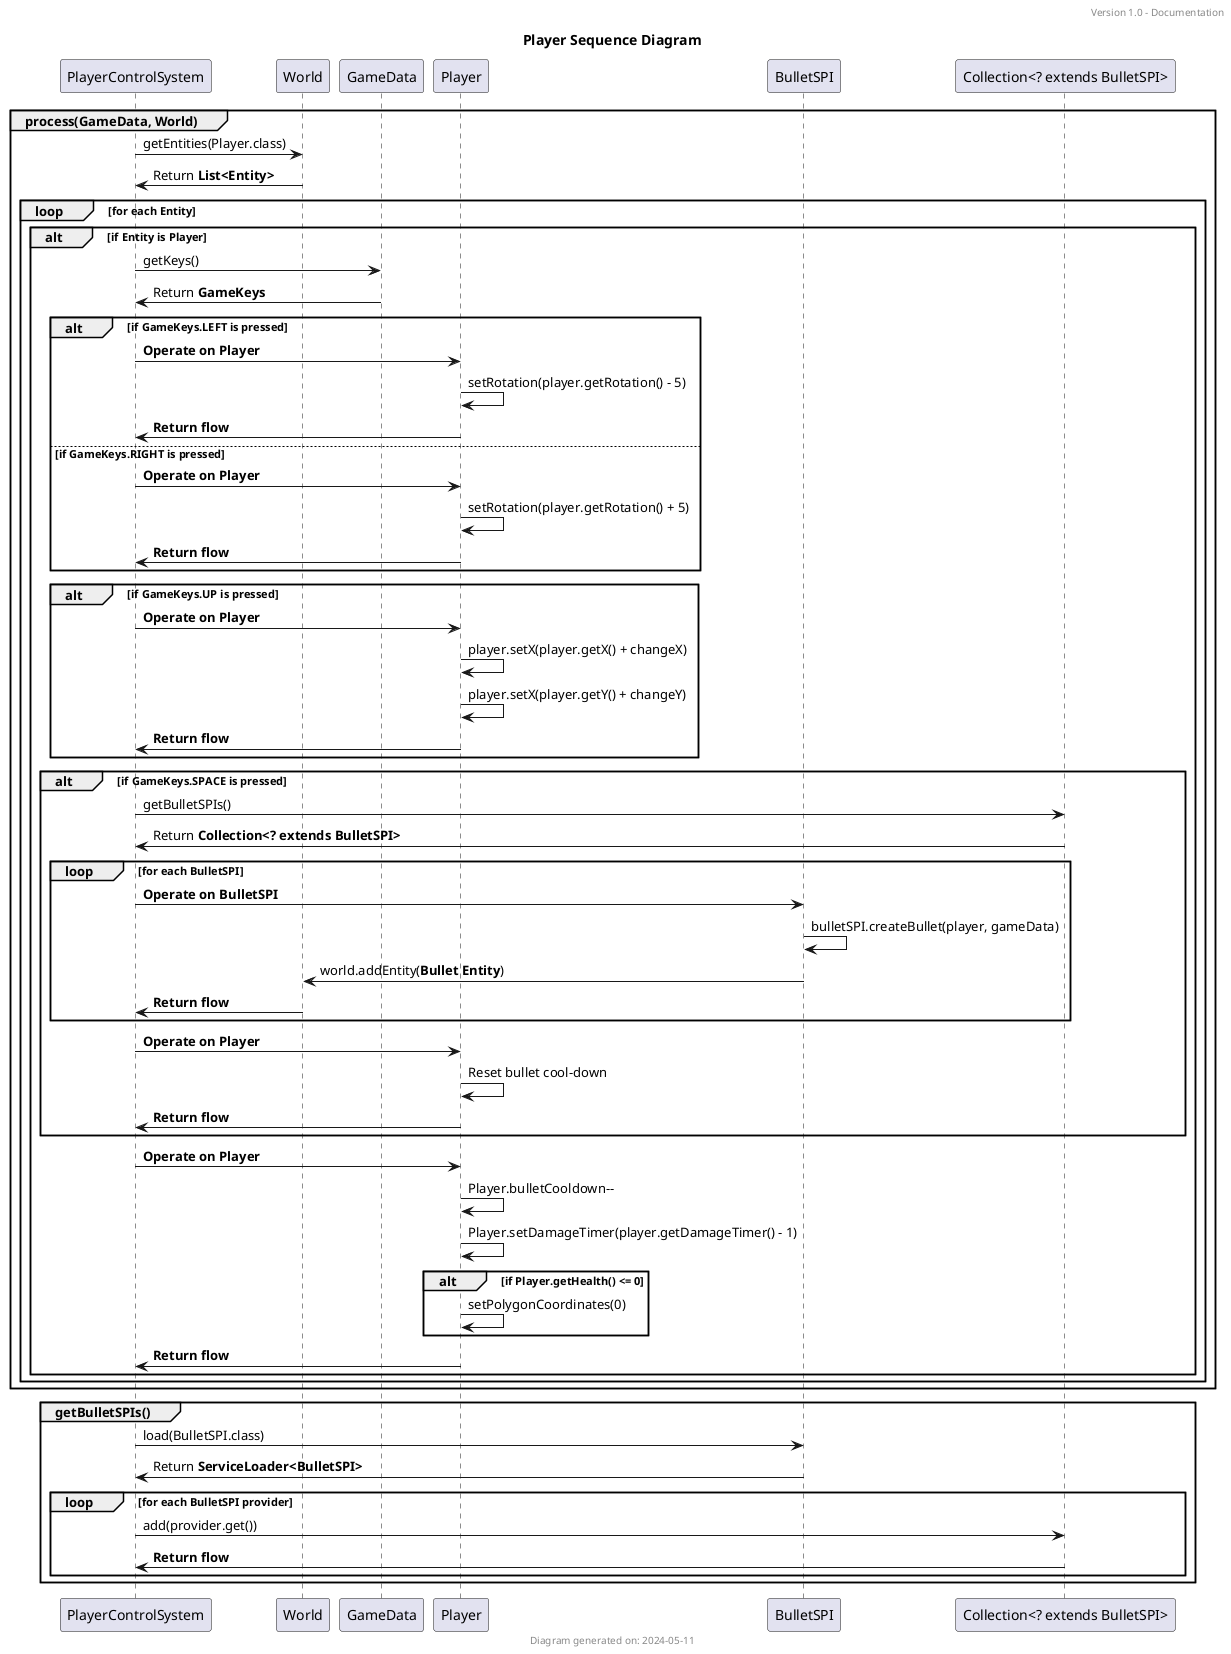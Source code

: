     @startuml
'https://plantuml.com/sequence-diagram
title Player Sequence Diagram
header Version 1.0 - Documentation
footer Diagram generated on: 2024-05-11

participant PlayerControlSystem
participant World
participant GameData
participant Player
participant BulletSPI
participant "Collection<? extends BulletSPI>"

group process(GameData, World)
    World <- PlayerControlSystem : getEntities(Player.class)
    World -> PlayerControlSystem : Return **List<Entity>**
    loop for each Entity
        alt if Entity is Player
            PlayerControlSystem -> GameData : getKeys()
            PlayerControlSystem <- GameData : Return **GameKeys**
            alt if GameKeys.LEFT is pressed
                PlayerControlSystem -> Player : **Operate on Player**
                Player -> Player : setRotation(player.getRotation() - 5)
                Player -> PlayerControlSystem : **Return flow**
            else if GameKeys.RIGHT is pressed
                PlayerControlSystem -> Player : **Operate on Player**
                Player -> Player : setRotation(player.getRotation() + 5)
                Player -> PlayerControlSystem : **Return flow**
            end
            alt if GameKeys.UP is pressed
                PlayerControlSystem -> Player : **Operate on Player**
                Player -> Player : player.setX(player.getX() + changeX)
                Player -> Player : player.setX(player.getY() + changeY)
                Player -> PlayerControlSystem : **Return flow**
            end
            alt if GameKeys.SPACE is pressed
                PlayerControlSystem -> "Collection<? extends BulletSPI>" : getBulletSPIs()
                PlayerControlSystem <- "Collection<? extends BulletSPI>" : Return **Collection<? extends BulletSPI>**
                loop for each BulletSPI
                    PlayerControlSystem -> BulletSPI : **Operate on BulletSPI**
                    BulletSPI -> BulletSPI : bulletSPI.createBullet(player, gameData)
                    BulletSPI -> World : world.addEntity(**Bullet Entity**)
                    World -> PlayerControlSystem : **Return flow**
                end
                PlayerControlSystem -> Player : **Operate on Player**
                Player -> Player : Reset bullet cool-down
                Player -> PlayerControlSystem : **Return flow**
            end

            PlayerControlSystem -> Player : **Operate on Player**
            Player -> Player : Player.bulletCooldown--
            Player -> Player : Player.setDamageTimer(player.getDamageTimer() - 1)
            alt if Player.getHealth() <= 0
                            Player -> Player : setPolygonCoordinates(0)
            end
            Player -> PlayerControlSystem : **Return flow**
        end
    end
end

group getBulletSPIs()
    PlayerControlSystem -> BulletSPI : load(BulletSPI.class)
    PlayerControlSystem <- BulletSPI : Return **ServiceLoader<BulletSPI>**
    loop for each BulletSPI provider
        PlayerControlSystem -> "Collection<? extends BulletSPI>" : add(provider.get())
        "Collection<? extends BulletSPI>" -> PlayerControlSystem : **Return flow**
    end
end
@enduml